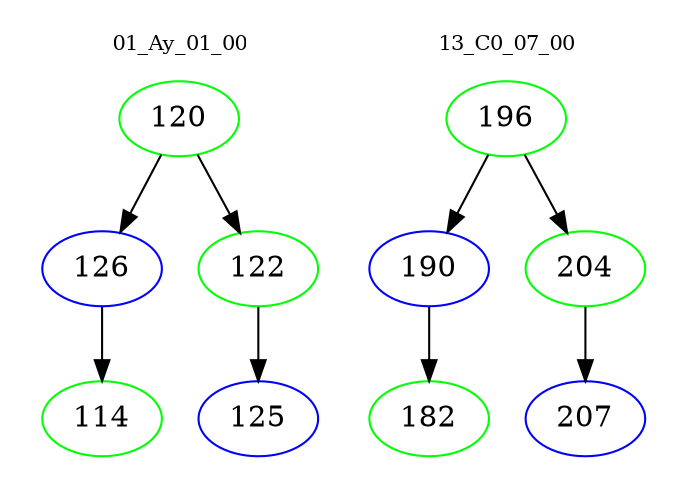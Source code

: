 digraph{
subgraph cluster_0 {
color = white
label = "01_Ay_01_00";
fontsize=10;
T0_120 [label="120", color="green"]
T0_120 -> T0_126 [color="black"]
T0_126 [label="126", color="blue"]
T0_126 -> T0_114 [color="black"]
T0_114 [label="114", color="green"]
T0_120 -> T0_122 [color="black"]
T0_122 [label="122", color="green"]
T0_122 -> T0_125 [color="black"]
T0_125 [label="125", color="blue"]
}
subgraph cluster_1 {
color = white
label = "13_C0_07_00";
fontsize=10;
T1_196 [label="196", color="green"]
T1_196 -> T1_190 [color="black"]
T1_190 [label="190", color="blue"]
T1_190 -> T1_182 [color="black"]
T1_182 [label="182", color="green"]
T1_196 -> T1_204 [color="black"]
T1_204 [label="204", color="green"]
T1_204 -> T1_207 [color="black"]
T1_207 [label="207", color="blue"]
}
}
